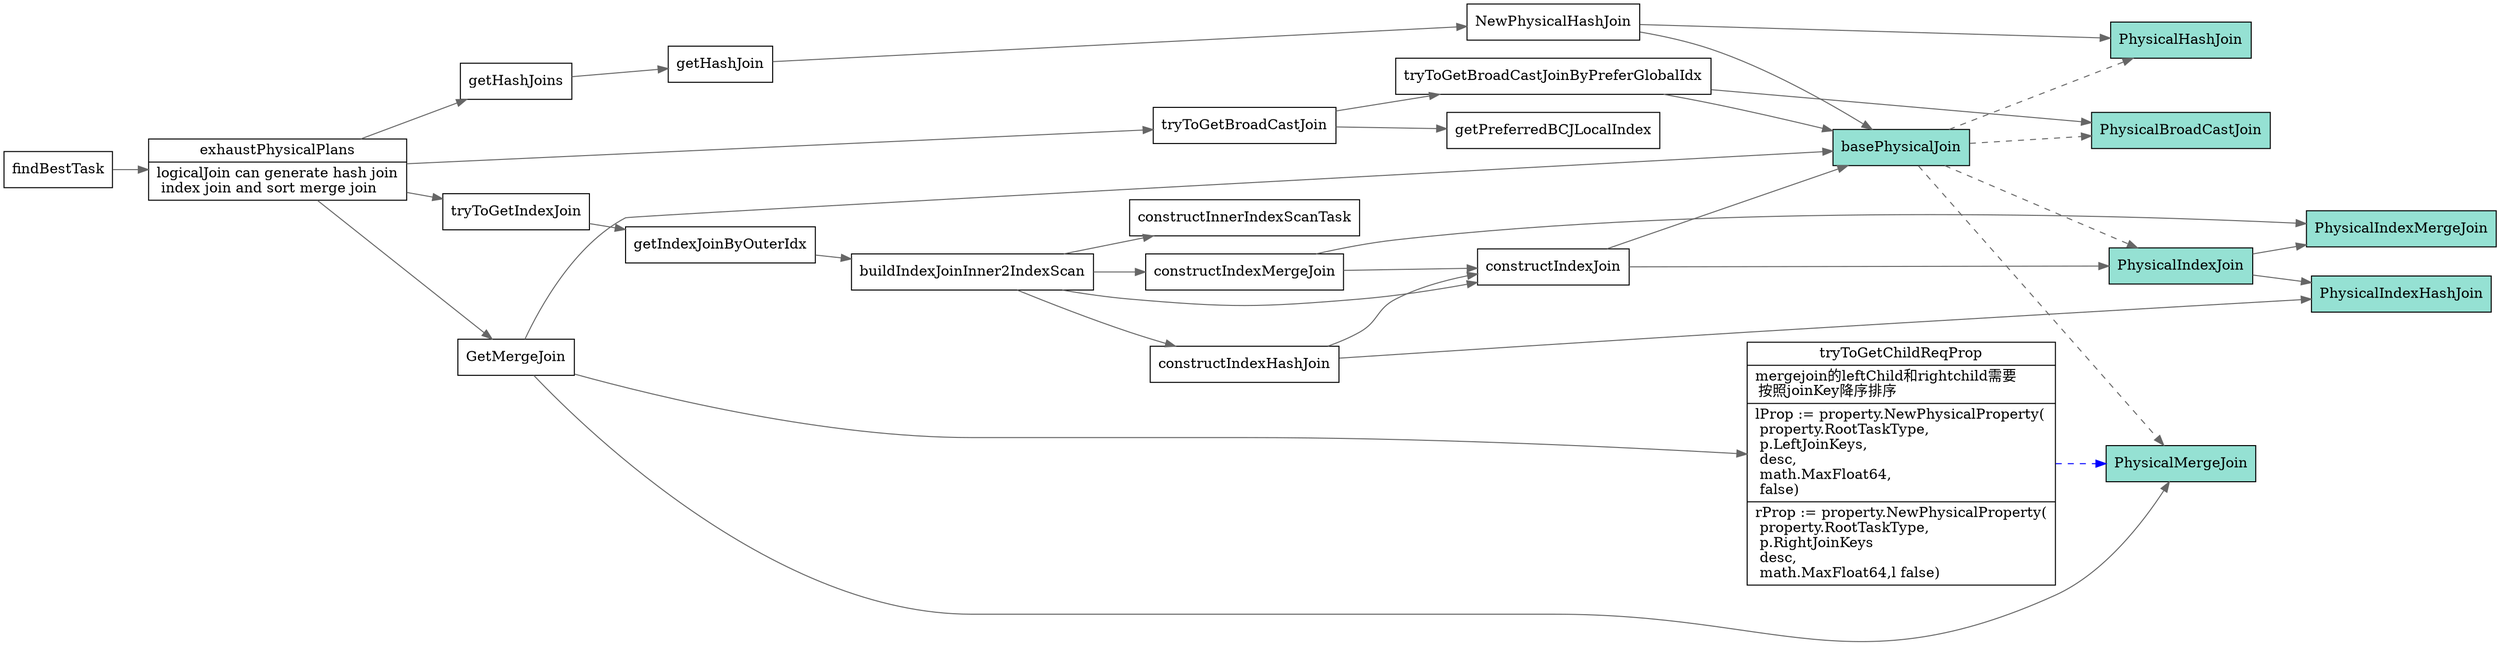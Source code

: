 digraph logicaljoin_exhaustPhysicalPlans {
  node[shape=box];
  edge[color=gray40];
  newrank=true;
  rankdir=LR;
  findBestTask -> exhaustPhysicalPlans;
  exhaustPhysicalPlans[
    shape="record";
    label="{{
      exhaustPhysicalPlans|
      logicalJoin can generate hash join\l
      index join and sort merge join\l
    }}";
  ];
  PhysicalMergeJoin[
    shape="record";
    fillcolor="#95e1d3"
    style=filled;
    label="{{
      PhysicalMergeJoin
    }}";
  ];
  basePhysicalJoin[
    shape="record";
    fillcolor="#95e1d3"
    style=filled;
    label="{{
    basePhysicalJoin
    }}";
  ];
  PhysicalHashJoin[
    shape="record";
    fillcolor="#95e1d3"
    style=filled;
    label="{{
      PhysicalHashJoin
    }}";
  ];
  PhysicalBroadCastJoin[
    shape="record";
    fillcolor="#95e1d3"
    style=filled;
    label="{{
      PhysicalBroadCastJoin
    }}";
  ];
  tryToGetChildReqProp[
    shape="record";
    label="{{
      tryToGetChildReqProp|
      mergejoin的leftChild和rightchild需要\l 
      按照joinKey降序排序\l|
	    lProp := property.NewPhysicalProperty(\l 
        property.RootTaskType,\l
        p.LeftJoinKeys,\l 
        desc,\l 
        math.MaxFloat64,\l
        false)\l|
      rProp := property.NewPhysicalProperty(\l
        property.RootTaskType,\l
        p.RightJoinKeys\l 
        desc,\l 
        math.MaxFloat64,l\
        false)\l
    }}"];

  tryToGetChildReqProp -> PhysicalMergeJoin[style=dashed;color=blue];
  basePhysicalJoin -> {
    PhysicalMergeJoin;
    PhysicalIndexJoin;
    PhysicalHashJoin;
    PhysicalBroadCastJoin;
  }[style=dashed];
  PhysicalIndexJoin -> {
    PhysicalIndexMergeJoin;
    PhysicalIndexHashJoin;
  }
  {
    rank=same;
    GetMergeJoin;
    GetMergeJoin;
    tryToGetIndexJoin;
  }


  exhaustPhysicalPlans -> {
    GetMergeJoin;
    tryToGetIndexJoin;
    tryToGetBroadCastJoin;
    getHashJoins;
  };
  GetMergeJoin -> {
    PhysicalMergeJoin;
    basePhysicalJoin;
    tryToGetChildReqProp;
  };
  getHashJoins -> {
    getHashJoin;
  };
  getHashJoin -> {
    NewPhysicalHashJoin;
  };
  NewPhysicalHashJoin -> {
    basePhysicalJoin;
    PhysicalHashJoin;
  };
  tryToGetBroadCastJoin -> {
    tryToGetBroadCastJoinByPreferGlobalIdx;
    getPreferredBCJLocalIndex;
  };
  tryToGetBroadCastJoinByPreferGlobalIdx -> {
    basePhysicalJoin;
    PhysicalBroadCastJoin;
  };
  tryToGetIndexJoin -> {
    getIndexJoinByOuterIdx;
  }
  getIndexJoinByOuterIdx -> buildIndexJoinInner2IndexScan 
  buildIndexJoinInner2IndexScan -> {
    constructInnerIndexScanTask;
    constructInnerIndexScanTask;
    constructIndexJoin;
    constructIndexHashJoin;
    constructIndexMergeJoin;
  }
  constructIndexMergeJoin -> {
    constructIndexJoin;
    PhysicalIndexMergeJoin;
  }
  constructIndexJoin -> {
    basePhysicalJoin;
    PhysicalIndexJoin;
  }
  constructIndexHashJoin -> {
    constructIndexJoin;
    PhysicalIndexHashJoin;
  }
  PhysicalIndexMergeJoin[
    shape="record";
    fillcolor="#95e1d3"
    style=filled;
    label="{{
      PhysicalIndexMergeJoin
    }}";
  ];
  PhysicalIndexJoin[
    shape="record";
    style=filled;
    fillcolor="#95e1d3"
    label="{{
      PhysicalIndexJoin
    }}";
  ];
  PhysicalIndexHashJoin[
    shape="record";
    fillcolor="#95e1d3"
    style=filled;
    label="{{
      PhysicalIndexHashJoin
    }}";
  ];
}
